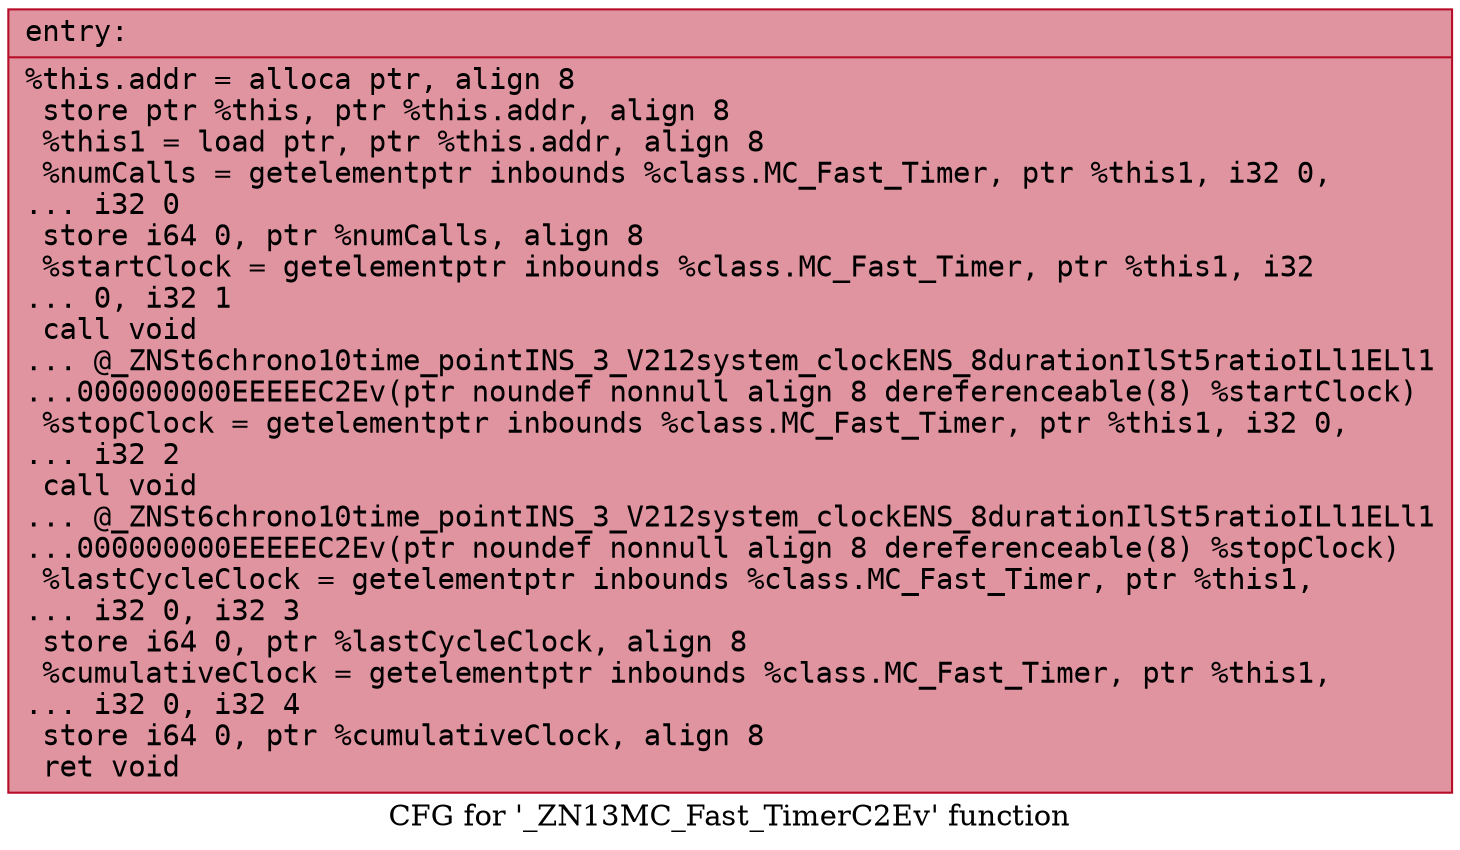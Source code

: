 digraph "CFG for '_ZN13MC_Fast_TimerC2Ev' function" {
	label="CFG for '_ZN13MC_Fast_TimerC2Ev' function";

	Node0x5642719ea200 [shape=record,color="#b70d28ff", style=filled, fillcolor="#b70d2870" fontname="Courier",label="{entry:\l|  %this.addr = alloca ptr, align 8\l  store ptr %this, ptr %this.addr, align 8\l  %this1 = load ptr, ptr %this.addr, align 8\l  %numCalls = getelementptr inbounds %class.MC_Fast_Timer, ptr %this1, i32 0,\l... i32 0\l  store i64 0, ptr %numCalls, align 8\l  %startClock = getelementptr inbounds %class.MC_Fast_Timer, ptr %this1, i32\l... 0, i32 1\l  call void\l... @_ZNSt6chrono10time_pointINS_3_V212system_clockENS_8durationIlSt5ratioILl1ELl1\l...000000000EEEEEC2Ev(ptr noundef nonnull align 8 dereferenceable(8) %startClock)\l  %stopClock = getelementptr inbounds %class.MC_Fast_Timer, ptr %this1, i32 0,\l... i32 2\l  call void\l... @_ZNSt6chrono10time_pointINS_3_V212system_clockENS_8durationIlSt5ratioILl1ELl1\l...000000000EEEEEC2Ev(ptr noundef nonnull align 8 dereferenceable(8) %stopClock)\l  %lastCycleClock = getelementptr inbounds %class.MC_Fast_Timer, ptr %this1,\l... i32 0, i32 3\l  store i64 0, ptr %lastCycleClock, align 8\l  %cumulativeClock = getelementptr inbounds %class.MC_Fast_Timer, ptr %this1,\l... i32 0, i32 4\l  store i64 0, ptr %cumulativeClock, align 8\l  ret void\l}"];
}
